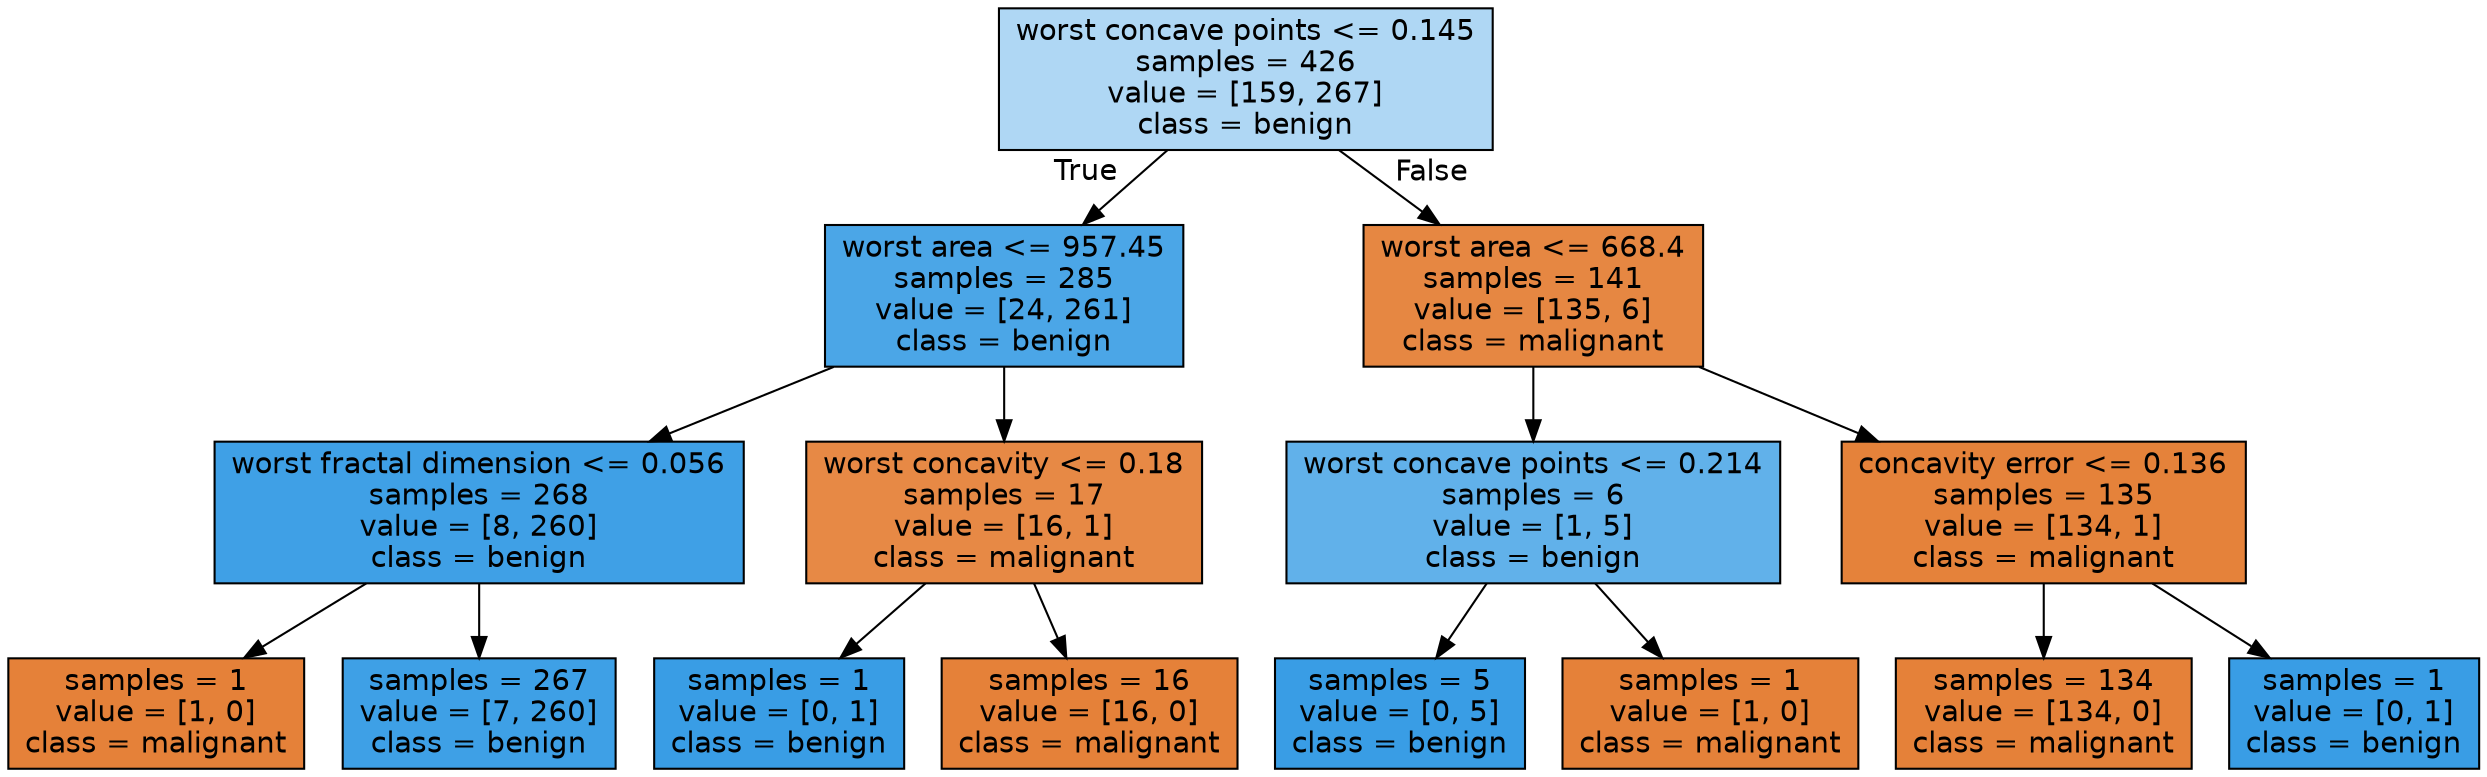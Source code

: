 digraph Tree {
node [shape=box, style="filled", color="black", fontname="helvetica"] ;
edge [fontname="helvetica"] ;
0 [label="worst concave points <= 0.145\nsamples = 426\nvalue = [159, 267]\nclass = benign", fillcolor="#afd7f4"] ;
1 [label="worst area <= 957.45\nsamples = 285\nvalue = [24, 261]\nclass = benign", fillcolor="#4ba6e7"] ;
0 -> 1 [labeldistance=2.5, labelangle=45, headlabel="True"] ;
2 [label="worst fractal dimension <= 0.056\nsamples = 268\nvalue = [8, 260]\nclass = benign", fillcolor="#3fa0e6"] ;
1 -> 2 ;
3 [label="samples = 1\nvalue = [1, 0]\nclass = malignant", fillcolor="#e58139"] ;
2 -> 3 ;
4 [label="samples = 267\nvalue = [7, 260]\nclass = benign", fillcolor="#3ea0e6"] ;
2 -> 4 ;
5 [label="worst concavity <= 0.18\nsamples = 17\nvalue = [16, 1]\nclass = malignant", fillcolor="#e78945"] ;
1 -> 5 ;
6 [label="samples = 1\nvalue = [0, 1]\nclass = benign", fillcolor="#399de5"] ;
5 -> 6 ;
7 [label="samples = 16\nvalue = [16, 0]\nclass = malignant", fillcolor="#e58139"] ;
5 -> 7 ;
8 [label="worst area <= 668.4\nsamples = 141\nvalue = [135, 6]\nclass = malignant", fillcolor="#e68742"] ;
0 -> 8 [labeldistance=2.5, labelangle=-45, headlabel="False"] ;
9 [label="worst concave points <= 0.214\nsamples = 6\nvalue = [1, 5]\nclass = benign", fillcolor="#61b1ea"] ;
8 -> 9 ;
10 [label="samples = 5\nvalue = [0, 5]\nclass = benign", fillcolor="#399de5"] ;
9 -> 10 ;
11 [label="samples = 1\nvalue = [1, 0]\nclass = malignant", fillcolor="#e58139"] ;
9 -> 11 ;
12 [label="concavity error <= 0.136\nsamples = 135\nvalue = [134, 1]\nclass = malignant", fillcolor="#e5823a"] ;
8 -> 12 ;
13 [label="samples = 134\nvalue = [134, 0]\nclass = malignant", fillcolor="#e58139"] ;
12 -> 13 ;
14 [label="samples = 1\nvalue = [0, 1]\nclass = benign", fillcolor="#399de5"] ;
12 -> 14 ;
}